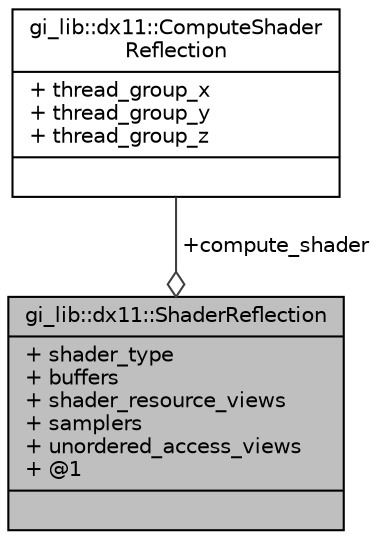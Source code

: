 digraph "gi_lib::dx11::ShaderReflection"
{
  edge [fontname="Helvetica",fontsize="10",labelfontname="Helvetica",labelfontsize="10"];
  node [fontname="Helvetica",fontsize="10",shape=record];
  Node1 [label="{gi_lib::dx11::ShaderReflection\n|+ shader_type\l+ buffers\l+ shader_resource_views\l+ samplers\l+ unordered_access_views\l+ @1\l|}",height=0.2,width=0.4,color="black", fillcolor="grey75", style="filled", fontcolor="black"];
  Node2 -> Node1 [color="grey25",fontsize="10",style="solid",label=" +compute_shader" ,arrowhead="odiamond",fontname="Helvetica"];
  Node2 [label="{gi_lib::dx11::ComputeShader\lReflection\n|+ thread_group_x\l+ thread_group_y\l+ thread_group_z\l|}",height=0.2,width=0.4,color="black", fillcolor="white", style="filled",URL="$structgi__lib_1_1dx11_1_1_compute_shader_reflection.html",tooltip="Additional description of a compute shader. "];
}
